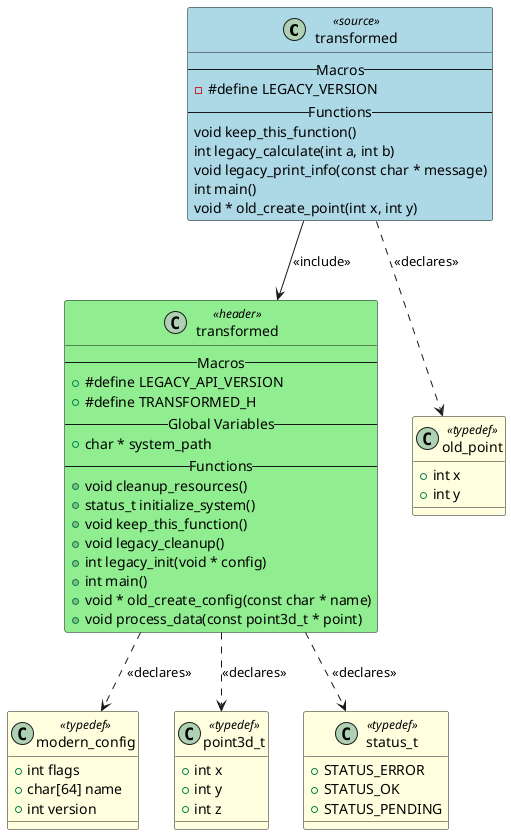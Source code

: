 @startuml transformed

class "transformed" as TRANSFORMED <<source>> #LightBlue
{
    -- Macros --
    - #define LEGACY_VERSION
    -- Functions --
    void keep_this_function()
    int legacy_calculate(int a, int b)
    void legacy_print_info(const char * message)
    int main()
    void * old_create_point(int x, int y)
}

class "transformed" as HEADER_TRANSFORMED <<header>> #LightGreen
{
    -- Macros --
    + #define LEGACY_API_VERSION
    + #define TRANSFORMED_H
    -- Global Variables --
    + char * system_path
    -- Functions --
    + void cleanup_resources()
    + status_t initialize_system()
    + void keep_this_function()
    + void legacy_cleanup()
    + int legacy_init(void * config)
    + int main()
    + void * old_create_config(const char * name)
    + void process_data(const point3d_t * point)
}

class "old_point" as TYPEDEF_OLD_POINT <<typedef>> #LightYellow
{
    + int x
    + int y
}

class "modern_config" as TYPEDEF_MODERN_CONFIG <<typedef>> #LightYellow
{
    + int flags
    + char[64] name
    + int version
}

class "point3d_t" as TYPEDEF_POINT3D_T <<typedef>> #LightYellow
{
    + int x
    + int y
    + int z
}

class "status_t" as TYPEDEF_STATUS_T <<typedef>> #LightYellow
{
    + STATUS_ERROR
    + STATUS_OK
    + STATUS_PENDING
}


' Include relationships
TRANSFORMED --> HEADER_TRANSFORMED : <<include>>

' Declaration relationships
TRANSFORMED ..> TYPEDEF_OLD_POINT : <<declares>>
HEADER_TRANSFORMED ..> TYPEDEF_MODERN_CONFIG : <<declares>>
HEADER_TRANSFORMED ..> TYPEDEF_POINT3D_T : <<declares>>
HEADER_TRANSFORMED ..> TYPEDEF_STATUS_T : <<declares>>

' Uses relationships

@enduml
